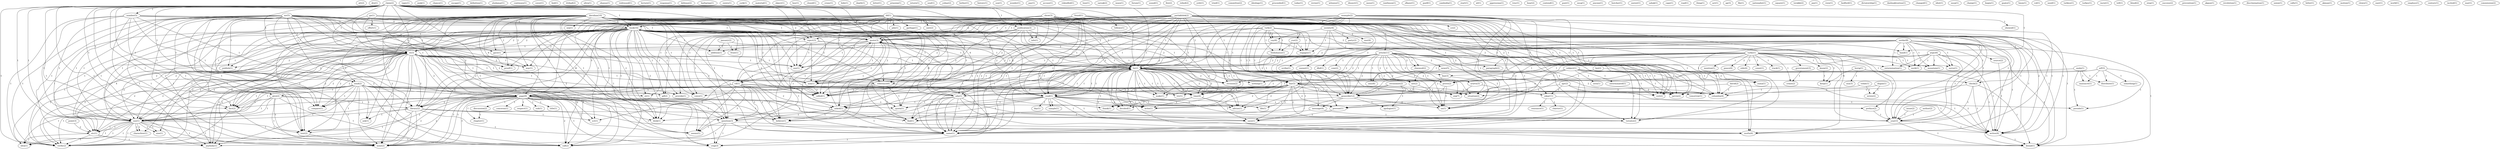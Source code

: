 digraph G {
  att [ label="att(2)" ];
  dro [ label="dro(1)" ];
  example [ label="example(2)" ];
  read [ label="read(1)" ];
  showed [ label="showed(1)" ];
  book [ label="book(16)" ];
  name [ label="name(1)" ];
  prevent [ label="prevent(1)" ];
  read [ label="read(1)" ];
  time [ label="time(4)" ];
  quote [ label="quote(3)" ];
  name [ label="name(1)" ];
  decided [ label="decided(1)" ];
  advise [ label="advise(1)" ];
  write [ label="write(1)" ];
  save [ label="save(1)" ];
  make [ label="make(1)" ];
  tomorrow [ label="tomorrow(1)" ];
  try [ label="try(1)" ];
  mutlu [ label="mutlu(4)" ];
  claim [ label="claim(2)" ];
  number [ label="number(5)" ];
  lie [ label="lie(2)" ];
  publication [ label="publication(3)" ];
  send [ label="send(2)" ];
  give [ label="give(2)" ];
  liar [ label="liar(5)" ];
  reject [ label="reject(3)" ];
  info [ label="info(1)" ];
  re [ label="re(1)" ];
  reference [ label="reference(6)" ];
  use [ label="use(2)" ];
  page [ label="page(9)" ];
  text [ label="text(2)" ];
  lie [ label="lie(2)" ];
  compare [ label="compare(1)" ];
  library [ label="library(2)" ];
  re [ label="re(3)" ];
  use [ label="use(1)" ];
  mine [ label="mine(2)" ];
  non [ label="non(1)" ];
  fact [ label="fact(2)" ];
  verify [ label="verify(2)" ];
  hand [ label="hand(1)" ];
  called [ label="called(1)" ];
  see [ label="see(1)" ];
  call [ label="call(2)" ];
  anybody [ label="anybody(1)" ];
  arf [ label="arf(3)" ];
  something [ label="something(1)" ];
  massacre [ label="massacre(1)" ];
  prove [ label="prove(2)" ];
  distribute [ label="distribute(1)" ];
  pseudo [ label="pseudo(1)" ];
  show [ label="show(3)" ];
  topic [ label="topic(1)" ];
  year [ label="year(3)" ];
  junk [ label="junk(1)" ];
  chance [ label="chance(1)" ];
  escape [ label="escape(1)" ];
  parlakbilek [ label="parlakbilek(1)" ];
  cc [ label="cc(2)" ];
  vd [ label="vd(5)" ];
  asked [ label="asked(1)" ];
  question [ label="question(3)" ];
  csri [ label="csri(2)" ];
  vd [ label="vd(1)" ];
  jarvis [ label="jarvis(2)" ];
  columbia [ label="columbia(4)" ];
  toronto [ label="toronto(2)" ];
  definition [ label="definition(1)" ];
  uludamar [ label="uludamar(1)" ];
  continues [ label="continues(1)" ];
  cover [ label="cover(1)" ];
  lied [ label="lied(1)" ];
  ittihad [ label="ittihad(2)" ];
  ultra [ label="ultra(1)" ];
  ohanus [ label="ohanus(1)" ];
  redressed [ label="redressed(1)" ];
  found [ label="found(1)" ];
  follows [ label="follows(1)" ];
  article [ label="article(11)" ];
  voice [ label="voice(1)" ];
  situation [ label="situation(2)" ];
  quota [ label="quota(1)" ];
  find [ label="find(1)" ];
  lecture [ label="lecture(1)" ];
  response [ label="response(1)" ];
  defense [ label="defense(2)" ];
  dd [ label="dd(1)" ];
  care [ label="care(2)" ];
  provide [ label="provide(1)" ];
  et [ label="et(1)" ];
  gif [ label="gif(2)" ];
  pile [ label="pile(1)" ];
  desk [ label="desk(1)" ];
  ask [ label="ask(1)" ];
  sct [ label="sct(1)" ];
  believe [ label="believe(1)" ];
  etc [ label="etc(1)" ];
  check [ label="check(2)" ];
  garbage [ label="garbage(1)" ];
  writes [ label="writes(4)" ];
  denial [ label="denial(1)" ];
  barbarian [ label="barbarian(1)" ];
  subject [ label="subject(1)" ];
  sera [ label="sera(1)" ];
  edu [ label="edu(11)" ];
  edu [ label="edu(1)" ];
  exterminated [ label="exterminated(1)" ];
  zuma [ label="zuma(1)" ];
  urartu [ label="urartu(3)" ];
  news [ label="news(5)" ];
  dbd [ label="dbd(1)" ];
  scribe [ label="scribe(1)" ];
  nothing [ label="nothing(1)" ];
  uiuc [ label="uiuc(6)" ];
  com [ label="com(2)" ];
  revision [ label="revision(2)" ];
  usenet [ label="usenet(1)" ];
  net [ label="net(2)" ];
  org [ label="org(7)" ];
  paragraph [ label="paragraph(2)" ];
  line [ label="line(3)" ];
  genocide [ label="genocide(12)" ];
  sdpa [ label="sdpa(11)" ];
  un [ label="un(1)" ];
  cbnewsd [ label="cbnewsd(2)" ];
  exists [ label="exists(1)" ];
  york [ label="york(1)" ];
  material [ label="material(1)" ];
  object [ label="object(1)" ];
  boy [ label="boy(1)" ];
  closed [ label="closed(1)" ];
  crony [ label="crony(1)" ];
  day [ label="day(1)" ];
  sample [ label="sample(1)" ];
  hide [ label="hide(1)" ];
  mr [ label="mr(5)" ];
  way [ label="way(1)" ];
  publish [ label="publish(1)" ];
  crap [ label="crap(3)" ];
  proof [ label="proof(1)" ];
  seems [ label="seems(1)" ];
  gave [ label="gave(1)" ];
  go [ label="go(1)" ];
  effort [ label="effort(1)" ];
  depth [ label="depth(1)" ];
  letter [ label="letter(1)" ];
  armenia [ label="armenia(1)" ];
  return [ label="return(1)" ];
  asala [ label="asala(1)" ];
  idea [ label="idea(1)" ];
  thank [ label="thank(1)" ];
  addition [ label="addition(1)" ];
  soul [ label="soul(1)" ];
  yobaz [ label="yobaz(2)" ];
  bother [ label="bother(1)" ];
  history [ label="history(1)" ];
  son [ label="son(1)" ];
  point [ label="point(3)" ];
  parlakbilek [ label="parlakbilek(2)" ];
  davidian [ label="davidian(10)" ];
  sea [ label="sea(1)" ];
  message [ label="message(4)" ];
  life [ label="life(1)" ];
  wonder [ label="wonder(1)" ];
  front [ label="front(1)" ];
  size [ label="size(1)" ];
  charachter [ label="charachter(1)" ];
  preface [ label="preface(2)" ];
  pay [ label="pay(1)" ];
  accuse [ label="accuse(1)" ];
  rekindled [ label="rekindled(1)" ];
  lose [ label="lose(1)" ];
  sarsak [ label="sarsak(2)" ];
  wasn [ label="wasn(1)" ];
  forum [ label="forum(1)" ];
  sound [ label="sound(1)" ];
  fire [ label="fire(2)" ];
  relied [ label="relied(2)" ];
  yybt [ label="yybt(1)" ];
  revisionist [ label="revisionist(2)" ];
  apologist [ label="apologist(1)" ];
  tried [ label="tried(1)" ];
  committee [ label="committee(2)" ];
  title [ label="title(1)" ];
  discussion [ label="discussion(2)" ];
  concerns [ label="concerns(1)" ];
  chapter [ label="chapter(1)" ];
  respect [ label="respect(1)" ];
  sub [ label="sub(1)" ];
  ideology [ label="ideology(1)" ];
  proceeded [ label="proceeded(1)" ];
  today [ label="today(1)" ];
  revise [ label="revise(1)" ];
  witness [ label="witness(1)" ];
  dissect [ label="dissect(1)" ];
  mess [ label="mess(1)" ];
  turks [ label="turks(1)" ];
  peace [ label="peace(4)" ];
  side [ label="side(4)" ];
  count [ label="count(1)" ];
  track [ label="track(1)" ];
  know [ label="know(2)" ];
  mention [ label="mention(1)" ];
  work [ label="work(1)" ];
  mountain [ label="mountain(1)" ];
  government [ label="government(3)" ];
  crime [ label="crime(2)" ];
  serve [ label="serve(1)" ];
  keep [ label="keep(1)" ];
  extermination [ label="extermination(1)" ];
  rawlinson [ label="rawlinson(1)" ];
  oflazer [ label="oflazer(1)" ];
  quell [ label="quell(1)" ];
  cambodia [ label="cambodia(1)" ];
  start [ label="start(1)" ];
  wl [ label="wl(1)" ];
  appressian [ label="appressian(1)" ];
  turk [ label="turk(1)" ];
  yuz [ label="yuz(2)" ];
  foolishness [ label="foolishness(1)" ];
  vay [ label="vay(6)" ];
  engages [ label="engages(1)" ];
  trnc [ label="trnc(1)" ];
  january [ label="january(2)" ];
  david [ label="david(2)" ];
  hear [ label="hear(2)" ];
  contend [ label="contend(1)" ];
  post [ label="post(1)" ];
  vedat [ label="vedat(1)" ];
  wrote [ label="wrote(2)" ];
  eecg [ label="eecg(1)" ];
  turk [ label="turk(2)" ];
  anyone [ label="anyone(1)" ];
  butcher [ label="butcher(1)" ];
  unrest [ label="unrest(1)" ];
  sahak [ label="sahak(1)" ];
  dogan [ label="dogan(1)" ];
  serdar [ label="serdar(8)" ];
  source [ label="source(2)" ];
  cape [ label="cape(1)" ];
  road [ label="road(1)" ];
  thing [ label="thing(1)" ];
  act [ label="act(1)" ];
  ap [ label="ap(3)" ];
  file [ label="file(1)" ];
  nationalist [ label="nationalist(1)" ];
  square [ label="square(1)" ];
  terakki [ label="terakki(2)" ];
  jan [ label="jan(1)" ];
  leo [ label="leo(1)" ];
  view [ label="view(1)" ];
  bedford [ label="bedford(1)" ];
  dictatorship [ label="dictatorship(1)" ];
  dashnaktsutiun [ label="dashnaktsutiun(1)" ];
  changed [ label="changed(1)" ];
  society [ label="society(4)" ];
  war [ label="war(4)" ];
  party [ label="party(2)" ];
  idiot [ label="idiot(1)" ];
  uucp [ label="uucp(1)" ];
  apr [ label="apr(2)" ];
  charge [ label="charge(1)" ];
  begin [ label="begin(1)" ];
  quato [ label="quato(1)" ];
  hmm [ label="hmm(1)" ];
  argic [ label="argic(6)" ];
  vol [ label="vol(1)" ];
  author [ label="author(2)" ];
  need [ label="need(1)" ];
  turkiye [ label="turkiye(1)" ];
  turkey [ label="turkey(1)" ];
  racist [ label="racist(1)" ];
  tell [ label="tell(1)" ];
  blood [ label="blood(2)" ];
  step [ label="step(1)" ];
  hovig [ label="hovig(1)" ];
  uxa [ label="uxa(3)" ];
  success [ label="success(2)" ];
  prevention [ label="prevention(1)" ];
  akgun [ label="akgun(1)" ];
  revolution [ label="revolution(1)" ];
  issue [ label="issue(2)" ];
  discrimination [ label="discrimination(1)" ];
  union [ label="union(1)" ];
  calls [ label="calls(1)" ];
  hitler [ label="hitler(1)" ];
  renounce [ label="renounce(1)" ];
  charter [ label="charter(1)" ];
  akman [ label="akman(1)" ];
  leo [ label="leo(2)" ];
  dd [ label="dd(1)" ];
  motion [ label="motion(1)" ];
  clown [ label="clown(1)" ];
  east [ label="east(1)" ];
  world [ label="world(1)" ];
  employs [ label="employs(1)" ];
  century [ label="century(1)" ];
  incited [ label="incited(1)" ];
  mar [ label="mar(1)" ];
  commission [ label="commission(2)" ];
  example -> read [ label="1" ];
  example -> showed [ label="1" ];
  example -> book [ label="1" ];
  example -> name [ label="1" ];
  example -> prevent [ label="1" ];
  example -> read [ label="1" ];
  example -> time [ label="1" ];
  example -> quote [ label="1" ];
  example -> name [ label="1" ];
  example -> decided [ label="1" ];
  example -> advise [ label="1" ];
  example -> write [ label="1" ];
  example -> save [ label="1" ];
  example -> make [ label="1" ];
  example -> tomorrow [ label="1" ];
  example -> try [ label="1" ];
  example -> mutlu [ label="1" ];
  claim -> number [ label="1" ];
  claim -> lie [ label="1" ];
  claim -> publication [ label="1" ];
  claim -> send [ label="1" ];
  claim -> give [ label="1" ];
  claim -> liar [ label="1" ];
  claim -> reject [ label="1" ];
  claim -> info [ label="1" ];
  claim -> book [ label="1" ];
  claim -> re [ label="1" ];
  claim -> reference [ label="1" ];
  claim -> use [ label="1" ];
  claim -> page [ label="1" ];
  claim -> text [ label="1" ];
  claim -> lie [ label="1" ];
  claim -> compare [ label="1" ];
  claim -> quote [ label="1" ];
  claim -> library [ label="1" ];
  claim -> re [ label="1" ];
  claim -> use [ label="1" ];
  claim -> mine [ label="1" ];
  claim -> non [ label="1" ];
  claim -> fact [ label="1" ];
  claim -> verify [ label="1" ];
  claim -> hand [ label="1" ];
  claim -> called [ label="1" ];
  claim -> see [ label="1" ];
  claim -> call [ label="1" ];
  claim -> anybody [ label="1" ];
  arf -> something [ label="1" ];
  arf -> prevent [ label="1" ];
  arf -> massacre [ label="1" ];
  arf -> prove [ label="1" ];
  arf -> distribute [ label="1" ];
  arf -> pseudo [ label="1" ];
  show -> lie [ label="2" ];
  show -> publication [ label="1" ];
  show -> re [ label="1" ];
  show -> name [ label="2" ];
  show -> lie [ label="2" ];
  show -> time [ label="1" ];
  show -> quote [ label="2" ];
  show -> name [ label="2" ];
  show -> re [ label="1" ];
  show -> mutlu [ label="2" ];
  number -> reject [ label="1" ];
  number -> book [ label="1" ];
  number -> use [ label="1" ];
  number -> page [ label="1" ];
  number -> text [ label="1" ];
  number -> library [ label="1" ];
  number -> use [ label="1" ];
  number -> mine [ label="1" ];
  number -> verify [ label="1" ];
  number -> year [ label="1" ];
  parlakbilek -> cc [ label="1" ];
  parlakbilek -> lie [ label="1" ];
  parlakbilek -> liar [ label="1" ];
  parlakbilek -> book [ label="1" ];
  parlakbilek -> vd [ label="1" ];
  parlakbilek -> name [ label="1" ];
  parlakbilek -> asked [ label="1" ];
  parlakbilek -> lie [ label="1" ];
  parlakbilek -> question [ label="1" ];
  parlakbilek -> csri [ label="1" ];
  parlakbilek -> quote [ label="1" ];
  parlakbilek -> name [ label="1" ];
  parlakbilek -> vd [ label="1" ];
  parlakbilek -> jarvis [ label="1" ];
  parlakbilek -> columbia [ label="1" ];
  parlakbilek -> mutlu [ label="1" ];
  parlakbilek -> toronto [ label="1" ];
  found -> follows [ label="1" ];
  found -> article [ label="1" ];
  found -> read [ label="1" ];
  found -> book [ label="1" ];
  found -> voice [ label="1" ];
  found -> read [ label="1" ];
  found -> situation [ label="1" ];
  found -> quota [ label="1" ];
  found -> find [ label="1" ];
  dd -> care [ label="1" ];
  dd -> send [ label="1" ];
  dd -> book [ label="2" ];
  dd -> provide [ label="1" ];
  dd -> reference [ label="1" ];
  dd -> et [ label="1" ];
  dd -> asked [ label="1" ];
  dd -> page [ label="1" ];
  dd -> gif [ label="1" ];
  dd -> pile [ label="1" ];
  dd -> desk [ label="1" ];
  dd -> library [ label="1" ];
  dd -> ask [ label="1" ];
  dd -> sct [ label="1" ];
  dd -> believe [ label="1" ];
  dd -> etc [ label="1" ];
  dd -> check [ label="1" ];
  dd -> garbage [ label="1" ];
  dd -> year [ label="1" ];
  dd -> writes [ label="1" ];
  dd -> denial [ label="1" ];
  subject -> sera [ label="1" ];
  subject -> liar [ label="1" ];
  subject -> edu [ label="1" ];
  subject -> edu [ label="1" ];
  subject -> csri [ label="1" ];
  subject -> exterminated [ label="1" ];
  subject -> zuma [ label="1" ];
  subject -> jarvis [ label="1" ];
  subject -> toronto [ label="1" ];
  article -> lie [ label="2" ];
  article -> urartu [ label="3" ];
  article -> news [ label="2" ];
  article -> dbd [ label="1" ];
  article -> liar [ label="1" ];
  article -> edu [ label="3" ];
  article -> scribe [ label="1" ];
  article -> nothing [ label="2" ];
  article -> uiuc [ label="1" ];
  article -> lie [ label="2" ];
  article -> edu [ label="3" ];
  article -> csri [ label="1" ];
  article -> com [ label="1" ];
  article -> revision [ label="2" ];
  article -> usenet [ label="1" ];
  article -> prove [ label="2" ];
  article -> jarvis [ label="1" ];
  article -> net [ label="2" ];
  article -> situation [ label="1" ];
  article -> org [ label="2" ];
  article -> paragraph [ label="2" ];
  article -> line [ label="2" ];
  article -> genocide [ label="2" ];
  article -> sdpa [ label="1" ];
  article -> columbia [ label="1" ];
  article -> un [ label="2" ];
  article -> cbnewsd [ label="1" ];
  article -> toronto [ label="1" ];
  lie -> read [ label="1" ];
  lie -> liar [ label="1" ];
  lie -> book [ label="1" ];
  lie -> reference [ label="1" ];
  lie -> nothing [ label="2" ];
  lie -> name [ label="1" ];
  lie -> prevent [ label="1" ];
  lie -> read [ label="1" ];
  lie -> time [ label="1" ];
  lie -> quote [ label="1" ];
  lie -> revision [ label="2" ];
  lie -> name [ label="1" ];
  lie -> decided [ label="1" ];
  lie -> non [ label="1" ];
  lie -> prove [ label="2" ];
  lie -> advise [ label="1" ];
  lie -> net [ label="2" ];
  lie -> write [ label="1" ];
  lie -> save [ label="1" ];
  lie -> called [ label="1" ];
  lie -> make [ label="1" ];
  lie -> genocide [ label="2" ];
  lie -> un [ label="2" ];
  lie -> try [ label="1" ];
  urartu -> org [ label="6" ];
  urartu -> sdpa [ label="3" ];
  read -> prevent [ label="1" ];
  read -> day [ label="1" ];
  read -> sample [ label="1" ];
  read -> advise [ label="1" ];
  read -> write [ label="1" ];
  read -> save [ label="1" ];
  read -> quota [ label="1" ];
  read -> find [ label="1" ];
  news -> uiuc [ label="3" ];
  news -> columbia [ label="2" ];
  publication -> liar [ label="2" ];
  publication -> reject [ label="2" ];
  publication -> info [ label="2" ];
  publication -> reference [ label="2" ];
  publication -> lie [ label="2" ];
  publication -> time [ label="1" ];
  publication -> quote [ label="2" ];
  publication -> non [ label="2" ];
  publication -> called [ label="2" ];
  publication -> see [ label="2" ];
  mr -> send [ label="1" ];
  mr -> give [ label="1" ];
  mr -> reject [ label="1" ];
  mr -> book [ label="4" ];
  mr -> re [ label="1" ];
  mr -> use [ label="1" ];
  mr -> asked [ label="1" ];
  mr -> text [ label="1" ];
  mr -> way [ label="1" ];
  mr -> publish [ label="1" ];
  mr -> question [ label="2" ];
  mr -> crap [ label="2" ];
  mr -> desk [ label="1" ];
  mr -> compare [ label="1" ];
  mr -> quote [ label="1" ];
  mr -> library [ label="1" ];
  mr -> proof [ label="1" ];
  mr -> re [ label="1" ];
  mr -> use [ label="1" ];
  mr -> mine [ label="3" ];
  mr -> believe [ label="1" ];
  mr -> fact [ label="1" ];
  mr -> etc [ label="1" ];
  mr -> seems [ label="2" ];
  mr -> verify [ label="1" ];
  mr -> gave [ label="1" ];
  mr -> call [ label="2" ];
  mr -> anybody [ label="1" ];
  go -> book [ label="1" ];
  go -> re [ label="1" ];
  go -> time [ label="1" ];
  go -> re [ label="1" ];
  go -> effort [ label="1" ];
  send -> give [ label="1" ];
  send -> provide [ label="1" ];
  send -> use [ label="1" ];
  send -> et [ label="1" ];
  send -> page [ label="1" ];
  send -> text [ label="1" ];
  send -> gif [ label="1" ];
  send -> compare [ label="1" ];
  send -> ask [ label="1" ];
  send -> use [ label="1" ];
  send -> mine [ label="1" ];
  send -> sct [ label="1" ];
  send -> fact [ label="1" ];
  send -> verify [ label="1" ];
  send -> year [ label="1" ];
  send -> writes [ label="1" ];
  send -> denial [ label="1" ];
  send -> call [ label="1" ];
  send -> anybody [ label="1" ];
  asala -> prevent [ label="1" ];
  asala -> massacre [ label="1" ];
  asala -> prove [ label="1" ];
  asala -> distribute [ label="1" ];
  asala -> pseudo [ label="1" ];
  give -> use [ label="1" ];
  give -> text [ label="1" ];
  give -> library [ label="1" ];
  give -> use [ label="1" ];
  give -> mine [ label="1" ];
  give -> idea [ label="1" ];
  give -> verify [ label="1" ];
  give -> year [ label="1" ];
  give -> call [ label="1" ];
  liar -> edu [ label="2" ];
  liar -> prevent [ label="2" ];
  liar -> page [ label="1" ];
  liar -> lie [ label="2" ];
  liar -> read [ label="2" ];
  liar -> edu [ label="2" ];
  liar -> time [ label="2" ];
  liar -> csri [ label="2" ];
  liar -> decided [ label="2" ];
  liar -> jarvis [ label="2" ];
  liar -> advise [ label="2" ];
  liar -> situation [ label="1" ];
  liar -> write [ label="2" ];
  liar -> save [ label="2" ];
  liar -> org [ label="1" ];
  liar -> make [ label="2" ];
  liar -> thank [ label="1" ];
  liar -> tomorrow [ label="2" ];
  liar -> try [ label="2" ];
  liar -> toronto [ label="2" ];
  reject -> reference [ label="1" ];
  reject -> lie [ label="1" ];
  reject -> non [ label="1" ];
  reject -> addition [ label="1" ];
  reject -> called [ label="1" ];
  reject -> see [ label="1" ];
  edu -> book [ label="1" ];
  edu -> name [ label="1" ];
  edu -> asked [ label="1" ];
  edu -> lie [ label="1" ];
  edu -> question [ label="1" ];
  edu -> quote [ label="1" ];
  edu -> name [ label="1" ];
  edu -> mutlu [ label="1" ];
  point -> etc [ label="2" ];
  parlakbilek -> book [ label="1" ];
  parlakbilek -> vd [ label="1" ];
  parlakbilek -> name [ label="1" ];
  parlakbilek -> asked [ label="1" ];
  parlakbilek -> lie [ label="1" ];
  parlakbilek -> question [ label="1" ];
  parlakbilek -> csri [ label="1" ];
  parlakbilek -> quote [ label="1" ];
  parlakbilek -> name [ label="1" ];
  parlakbilek -> vd [ label="1" ];
  parlakbilek -> jarvis [ label="1" ];
  parlakbilek -> columbia [ label="1" ];
  parlakbilek -> mutlu [ label="1" ];
  parlakbilek -> toronto [ label="1" ];
  davidian -> book [ label="5" ];
  davidian -> re [ label="1" ];
  davidian -> reference [ label="1" ];
  davidian -> use [ label="1" ];
  davidian -> name [ label="1" ];
  davidian -> asked [ label="2" ];
  davidian -> page [ label="6" ];
  davidian -> text [ label="1" ];
  davidian -> voice [ label="1" ];
  davidian -> lie [ label="1" ];
  davidian -> read [ label="1" ];
  davidian -> way [ label="1" ];
  davidian -> publish [ label="1" ];
  davidian -> question [ label="2" ];
  davidian -> edu [ label="4" ];
  davidian -> crap [ label="1" ];
  davidian -> csri [ label="2" ];
  davidian -> desk [ label="1" ];
  davidian -> compare [ label="1" ];
  davidian -> quote [ label="2" ];
  davidian -> library [ label="1" ];
  davidian -> proof [ label="1" ];
  davidian -> name [ label="1" ];
  davidian -> sea [ label="1" ];
  davidian -> re [ label="1" ];
  davidian -> use [ label="1" ];
  davidian -> mine [ label="2" ];
  davidian -> believe [ label="1" ];
  davidian -> fact [ label="1" ];
  davidian -> jarvis [ label="2" ];
  davidian -> etc [ label="1" ];
  davidian -> seems [ label="1" ];
  davidian -> verify [ label="1" ];
  davidian -> gave [ label="1" ];
  davidian -> org [ label="3" ];
  davidian -> quota [ label="1" ];
  davidian -> columbia [ label="1" ];
  davidian -> thank [ label="2" ];
  davidian -> message [ label="1" ];
  davidian -> writes [ label="2" ];
  davidian -> find [ label="1" ];
  davidian -> mutlu [ label="1" ];
  davidian -> call [ label="2" ];
  davidian -> toronto [ label="2" ];
  davidian -> life [ label="1" ];
  davidian -> anybody [ label="1" ];
  book -> provide [ label="1" ];
  book -> re [ label="2" ];
  book -> reference [ label="2" ];
  book -> use [ label="2" ];
  book -> et [ label="1" ];
  book -> page [ label="5" ];
  book -> text [ label="2" ];
  book -> voice [ label="2" ];
  book -> lie [ label="2" ];
  book -> read [ label="2" ];
  book -> gif [ label="1" ];
  book -> way [ label="2" ];
  book -> question [ label="2" ];
  book -> time [ label="1" ];
  book -> crap [ label="2" ];
  book -> desk [ label="1" ];
  book -> compare [ label="2" ];
  book -> quote [ label="2" ];
  book -> library [ label="2" ];
  book -> proof [ label="2" ];
  book -> re [ label="2" ];
  book -> use [ label="2" ];
  book -> mine [ label="4" ];
  book -> non [ label="2" ];
  book -> front [ label="1" ];
  book -> fact [ label="2" ];
  book -> etc [ label="4" ];
  book -> seems [ label="2" ];
  book -> idea [ label="1" ];
  book -> verify [ label="2" ];
  book -> hand [ label="2" ];
  book -> addition [ label="1" ];
  book -> called [ label="2" ];
  book -> size [ label="1" ];
  book -> quota [ label="2" ];
  book -> charachter [ label="1" ];
  book -> preface [ label="1" ];
  book -> year [ label="2" ];
  book -> writes [ label="1" ];
  book -> find [ label="2" ];
  book -> see [ label="2" ];
  book -> denial [ label="1" ];
  book -> call [ label="2" ];
  book -> anybody [ label="2" ];
  vd -> asked [ label="2" ];
  vd -> page [ label="5" ];
  vd -> question [ label="3" ];
  vd -> edu [ label="2" ];
  vd -> crap [ label="3" ];
  vd -> desk [ label="2" ];
  vd -> mine [ label="3" ];
  vd -> believe [ label="2" ];
  vd -> seems [ label="3" ];
  vd -> columbia [ label="2" ];
  re -> reference [ label="1" ];
  re -> use [ label="2" ];
  re -> page [ label="2" ];
  re -> text [ label="2" ];
  re -> lie [ label="1" ];
  re -> way [ label="2" ];
  re -> publish [ label="2" ];
  re -> time [ label="1" ];
  re -> compare [ label="2" ];
  re -> library [ label="2" ];
  re -> proof [ label="2" ];
  re -> use [ label="2" ];
  re -> mine [ label="2" ];
  re -> non [ label="1" ];
  re -> fact [ label="2" ];
  re -> etc [ label="2" ];
  re -> verify [ label="2" ];
  re -> called [ label="1" ];
  re -> see [ label="1" ];
  re -> call [ label="2" ];
  re -> anybody [ label="2" ];
  reference -> voice [ label="1" ];
  reference -> read [ label="1" ];
  reference -> called [ label="2" ];
  reference -> quota [ label="1" ];
  reference -> find [ label="1" ];
  revisionist -> fact [ label="1" ];
  revisionist -> situation [ label="1" ];
  revisionist -> genocide [ label="1" ];
  revisionist -> apologist [ label="1" ];
  use -> text [ label="1" ];
  use -> mine [ label="1" ];
  use -> etc [ label="1" ];
  use -> idea [ label="1" ];
  use -> verify [ label="1" ];
  use -> size [ label="1" ];
  use -> charachter [ label="1" ];
  name -> crap [ label="1" ];
  prevent -> save [ label="1" ];
  asked -> lie [ label="1" ];
  asked -> question [ label="1" ];
  asked -> desk [ label="1" ];
  asked -> quote [ label="1" ];
  asked -> name [ label="1" ];
  asked -> believe [ label="1" ];
  asked -> mutlu [ label="1" ];
  page -> text [ label="2" ];
  page -> title [ label="1" ];
  page -> discussion [ label="1" ];
  page -> concerns [ label="1" ];
  page -> question [ label="1" ];
  page -> crap [ label="1" ];
  page -> desk [ label="1" ];
  page -> compare [ label="2" ];
  page -> chapter [ label="1" ];
  page -> library [ label="2" ];
  page -> respect [ label="1" ];
  page -> use [ label="2" ];
  page -> mine [ label="3" ];
  page -> believe [ label="1" ];
  page -> fact [ label="2" ];
  page -> sub [ label="1" ];
  page -> seems [ label="1" ];
  page -> verify [ label="2" ];
  page -> preface [ label="1" ];
  page -> year [ label="1" ];
  page -> find [ label="1" ];
  page -> call [ label="2" ];
  page -> anybody [ label="2" ];
  text -> mine [ label="1" ];
  lie -> read [ label="1" ];
  lie -> time [ label="1" ];
  lie -> quote [ label="1" ];
  lie -> revision [ label="2" ];
  lie -> name [ label="1" ];
  lie -> decided [ label="1" ];
  lie -> non [ label="1" ];
  lie -> prove [ label="2" ];
  lie -> advise [ label="1" ];
  lie -> net [ label="2" ];
  lie -> write [ label="1" ];
  lie -> save [ label="1" ];
  lie -> called [ label="1" ];
  lie -> make [ label="1" ];
  lie -> genocide [ label="2" ];
  lie -> un [ label="2" ];
  lie -> try [ label="1" ];
  read -> sample [ label="1" ];
  read -> advise [ label="1" ];
  read -> write [ label="1" ];
  read -> save [ label="1" ];
  read -> quota [ label="1" ];
  read -> find [ label="1" ];
  turks -> peace [ label="2" ];
  turks -> side [ label="2" ];
  turks -> revision [ label="1" ];
  turks -> count [ label="1" ];
  turks -> prove [ label="1" ];
  turks -> track [ label="1" ];
  turks -> know [ label="1" ];
  turks -> net [ label="1" ];
  turks -> mention [ label="1" ];
  turks -> paragraph [ label="1" ];
  turks -> work [ label="1" ];
  turks -> line [ label="1" ];
  turks -> genocide [ label="2" ];
  turks -> un [ label="1" ];
  turks -> mountain [ label="1" ];
  turks -> government [ label="1" ];
  turks -> crime [ label="1" ];
  turks -> serve [ label="1" ];
  turks -> keep [ label="1" ];
  turks -> extermination [ label="1" ];
  discussion -> chapter [ label="1" ];
  question -> crap [ label="1" ];
  question -> quote [ label="1" ];
  question -> name [ label="1" ];
  question -> mine [ label="1" ];
  question -> seems [ label="1" ];
  question -> mutlu [ label="1" ];
  edu -> quote [ label="1" ];
  edu -> name [ label="1" ];
  edu -> mutlu [ label="1" ];
  turk -> yuz [ label="2" ];
  turk -> quote [ label="1" ];
  turk -> name [ label="1" ];
  turk -> foolishness [ label="1" ];
  turk -> vay [ label="2" ];
  turk -> genocide [ label="1" ];
  turk -> engages [ label="1" ];
  time -> decided [ label="2" ];
  time -> advise [ label="2" ];
  time -> write [ label="2" ];
  time -> save [ label="2" ];
  time -> thank [ label="1" ];
  january -> front [ label="1" ];
  january -> addition [ label="1" ];
  january -> year [ label="1" ];
  yuz -> foolishness [ label="1" ];
  yuz -> genocide [ label="1" ];
  yuz -> engages [ label="1" ];
  david -> org [ label="2" ];
  david -> columbia [ label="1" ];
  david -> writes [ label="2" ];
  quote -> name [ label="1" ];
  quote -> re [ label="1" ];
  quote -> non [ label="1" ];
  quote -> gave [ label="1" ];
  quote -> called [ label="1" ];
  quote -> see [ label="1" ];
  quote -> call [ label="1" ];
  vedat -> columbia [ label="1" ];
  vedat -> wrote [ label="1" ];
  turk -> name [ label="1" ];
  turk -> foolishness [ label="1" ];
  turk -> vay [ label="2" ];
  turk -> genocide [ label="1" ];
  turk -> engages [ label="1" ];
  library -> ask [ label="1" ];
  library -> use [ label="1" ];
  library -> mine [ label="1" ];
  library -> sct [ label="1" ];
  library -> verify [ label="1" ];
  library -> year [ label="1" ];
  library -> writes [ label="1" ];
  library -> denial [ label="1" ];
  dogan -> columbia [ label="1" ];
  dogan -> wrote [ label="1" ];
  serdar -> re [ label="2" ];
  serdar -> sct [ label="1" ];
  serdar -> non [ label="2" ];
  serdar -> zuma [ label="1" ];
  serdar -> source [ label="1" ];
  serdar -> etc [ label="2" ];
  serdar -> check [ label="1" ];
  serdar -> hand [ label="2" ];
  serdar -> called [ label="2" ];
  serdar -> work [ label="1" ];
  serdar -> mountain [ label="1" ];
  serdar -> year [ label="1" ];
  serdar -> writes [ label="1" ];
  serdar -> see [ label="2" ];
  serdar -> denial [ label="1" ];
  serdar -> serve [ label="1" ];
  serdar -> extermination [ label="1" ];
  re -> use [ label="2" ];
  re -> mine [ label="2" ];
  re -> non [ label="1" ];
  re -> fact [ label="2" ];
  re -> etc [ label="2" ];
  re -> verify [ label="2" ];
  re -> called [ label="1" ];
  re -> see [ label="1" ];
  re -> call [ label="2" ];
  re -> anybody [ label="2" ];
  use -> mine [ label="1" ];
  use -> etc [ label="1" ];
  use -> idea [ label="1" ];
  use -> verify [ label="1" ];
  use -> size [ label="1" ];
  use -> charachter [ label="1" ];
  vd -> mine [ label="3" ];
  vd -> believe [ label="2" ];
  vd -> seems [ label="3" ];
  vd -> columbia [ label="2" ];
  non -> called [ label="1" ];
  leo -> check [ label="1" ];
  leo -> situation [ label="2" ];
  prove -> genocide [ label="1" ];
  prove -> un [ label="1" ];
  society -> vay [ label="1" ];
  society -> war [ label="2" ];
  society -> party [ label="2" ];
  society -> genocide [ label="1" ];
  society -> engages [ label="1" ];
  society -> cbnewsd [ label="1" ];
  fact -> verify [ label="1" ];
  fact -> call [ label="1" ];
  vay -> genocide [ label="2" ];
  vay -> engages [ label="2" ];
  source -> writes [ label="1" ];
  etc -> idea [ label="2" ];
  etc -> verify [ label="1" ];
  etc -> call [ label="1" ];
  etc -> anybody [ label="1" ];
  know -> keep [ label="1" ];
  apr -> org [ label="1" ];
  apr -> sdpa [ label="1" ];
  apr -> columbia [ label="2" ];
  apr -> writes [ label="1" ];
  net -> genocide [ label="1" ];
  net -> un [ label="1" ];
  check -> situation [ label="1" ];
  check -> year [ label="1" ];
  check -> writes [ label="1" ];
  check -> denial [ label="1" ];
  argic -> called [ label="2" ];
  argic -> work [ label="1" ];
  argic -> mountain [ label="1" ];
  argic -> year [ label="1" ];
  argic -> writes [ label="1" ];
  argic -> see [ label="2" ];
  argic -> denial [ label="1" ];
  argic -> serve [ label="1" ];
  argic -> extermination [ label="1" ];
  author -> year [ label="1" ];
  hovig -> uxa [ label="3" ];
  hovig -> writes [ label="1" ];
  hovig -> keep [ label="1" ];
  issue -> year [ label="1" ];
  line -> genocide [ label="2" ];
  line -> un [ label="2" ];
  genocide -> un [ label="2" ];
  genocide -> apologist [ label="1" ];
  genocide -> message [ label="1" ];
  genocide -> find [ label="1" ];
  genocide -> life [ label="1" ];
  sdpa -> renounce [ label="1" ];
  sdpa -> pseudo [ label="1" ];
  sdpa -> charter [ label="1" ];
  dd -> year [ label="1" ];
  dd -> writes [ label="1" ];
  dd -> denial [ label="1" ];
  preface -> year [ label="1" ];
  year -> writes [ label="1" ];
  year -> denial [ label="1" ];
  message -> find [ label="1" ];
  message -> toronto [ label="1" ];
  writes -> denial [ label="1" ];
  government -> crime [ label="1" ];
}
